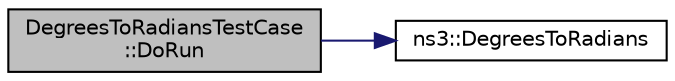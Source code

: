 digraph "DegreesToRadiansTestCase::DoRun"
{
  edge [fontname="Helvetica",fontsize="10",labelfontname="Helvetica",labelfontsize="10"];
  node [fontname="Helvetica",fontsize="10",shape=record];
  rankdir="LR";
  Node1 [label="DegreesToRadiansTestCase\l::DoRun",height=0.2,width=0.4,color="black", fillcolor="grey75", style="filled", fontcolor="black"];
  Node1 -> Node2 [color="midnightblue",fontsize="10",style="solid"];
  Node2 [label="ns3::DegreesToRadians",height=0.2,width=0.4,color="black", fillcolor="white", style="filled",URL="$d7/d2e/namespacens3.html#aa3494662745a9a1656f3e6047a6a4062",tooltip="converts degrees to radians "];
}

